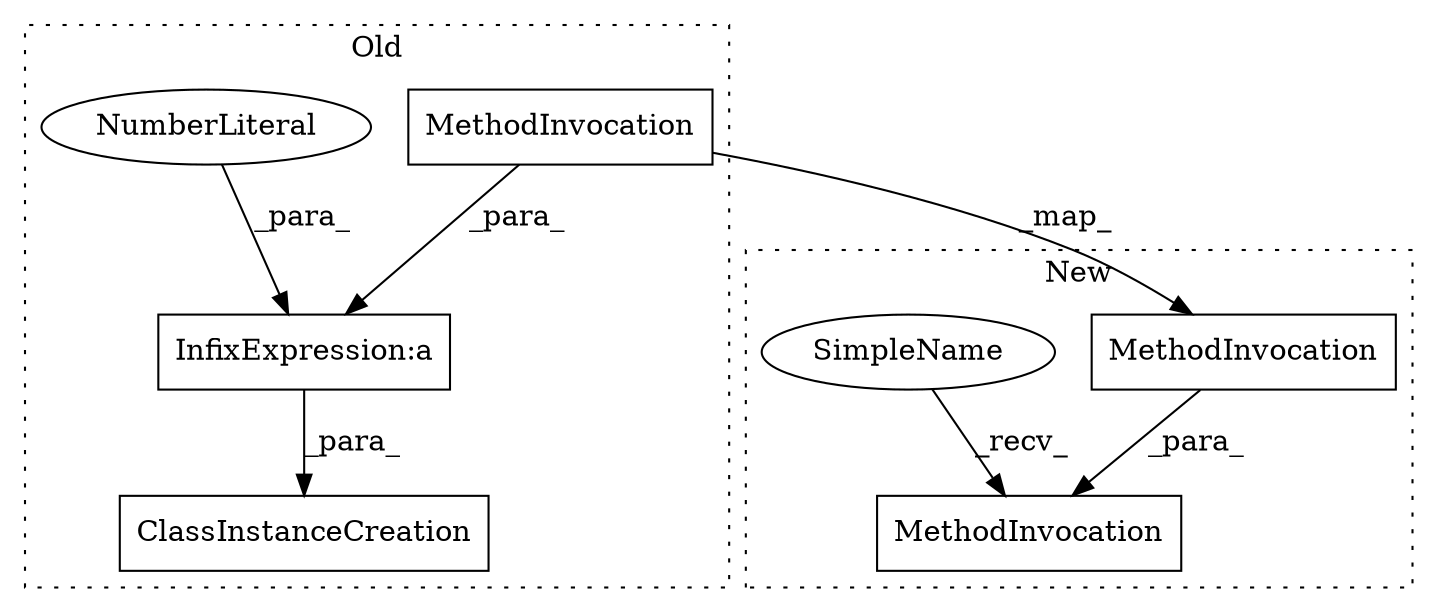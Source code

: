 digraph G {
subgraph cluster0 {
1 [label="ClassInstanceCreation" a="14" s="36409,36442" l="18,1" shape="box"];
3 [label="MethodInvocation" a="32" s="36431" l="6" shape="box"];
5 [label="NumberLiteral" a="34" s="36440" l="2" shape="ellipse"];
7 [label="InfixExpression:a" a="27" s="36437" l="3" shape="box"];
label = "Old";
style="dotted";
}
subgraph cluster1 {
2 [label="MethodInvocation" a="32" s="36466" l="6" shape="box"];
4 [label="MethodInvocation" a="32" s="36432,36472" l="30,1" shape="box"];
6 [label="SimpleName" a="42" s="36419" l="12" shape="ellipse"];
label = "New";
style="dotted";
}
2 -> 4 [label="_para_"];
3 -> 2 [label="_map_"];
3 -> 7 [label="_para_"];
5 -> 7 [label="_para_"];
6 -> 4 [label="_recv_"];
7 -> 1 [label="_para_"];
}